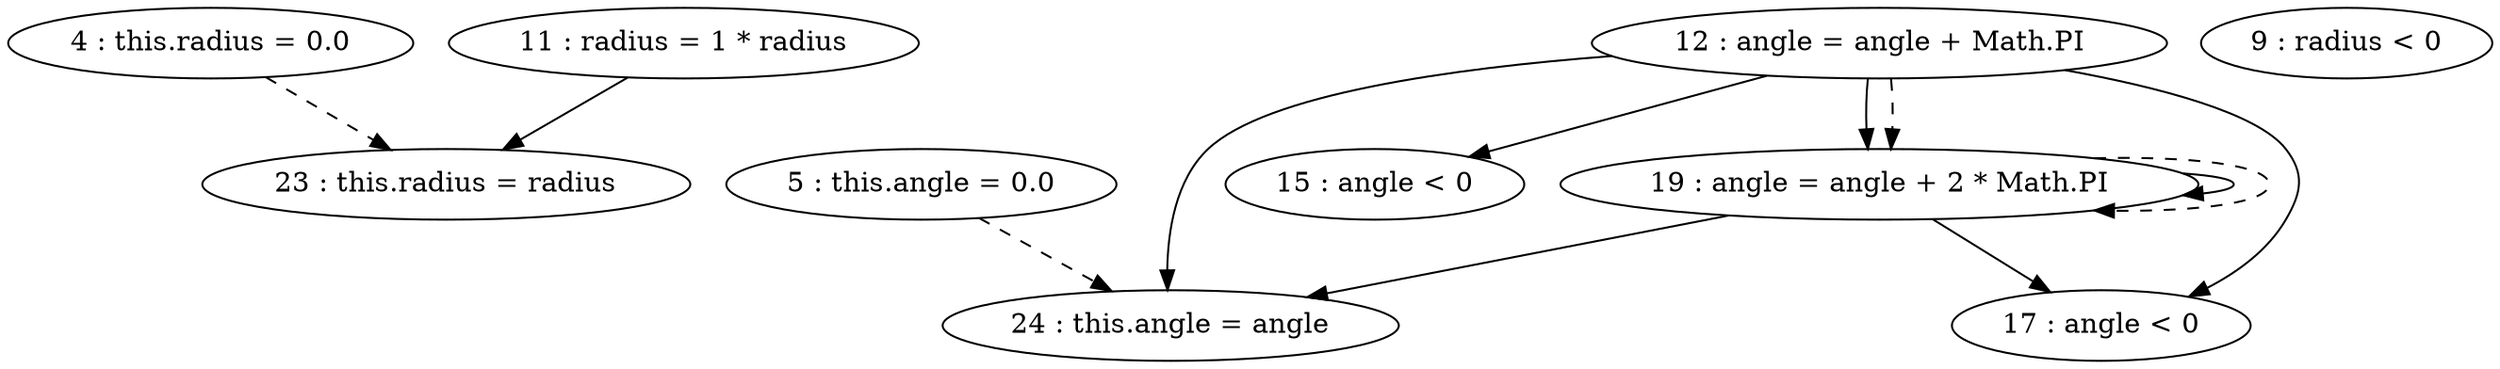 digraph G {
"4 : this.radius = 0.0"
"4 : this.radius = 0.0" -> "23 : this.radius = radius" [style=dashed]
"5 : this.angle = 0.0"
"5 : this.angle = 0.0" -> "24 : this.angle = angle" [style=dashed]
"9 : radius < 0"
"11 : radius = 1 * radius"
"11 : radius = 1 * radius" -> "23 : this.radius = radius"
"12 : angle = angle + Math.PI"
"12 : angle = angle + Math.PI" -> "15 : angle < 0"
"12 : angle = angle + Math.PI" -> "24 : this.angle = angle"
"12 : angle = angle + Math.PI" -> "19 : angle = angle + 2 * Math.PI"
"12 : angle = angle + Math.PI" -> "17 : angle < 0"
"12 : angle = angle + Math.PI" -> "19 : angle = angle + 2 * Math.PI" [style=dashed]
"15 : angle < 0"
"17 : angle < 0"
"19 : angle = angle + 2 * Math.PI"
"19 : angle = angle + 2 * Math.PI" -> "24 : this.angle = angle"
"19 : angle = angle + 2 * Math.PI" -> "19 : angle = angle + 2 * Math.PI"
"19 : angle = angle + 2 * Math.PI" -> "17 : angle < 0"
"19 : angle = angle + 2 * Math.PI" -> "19 : angle = angle + 2 * Math.PI" [style=dashed]
"17 : angle < 0"
"23 : this.radius = radius"
"24 : this.angle = angle"
}